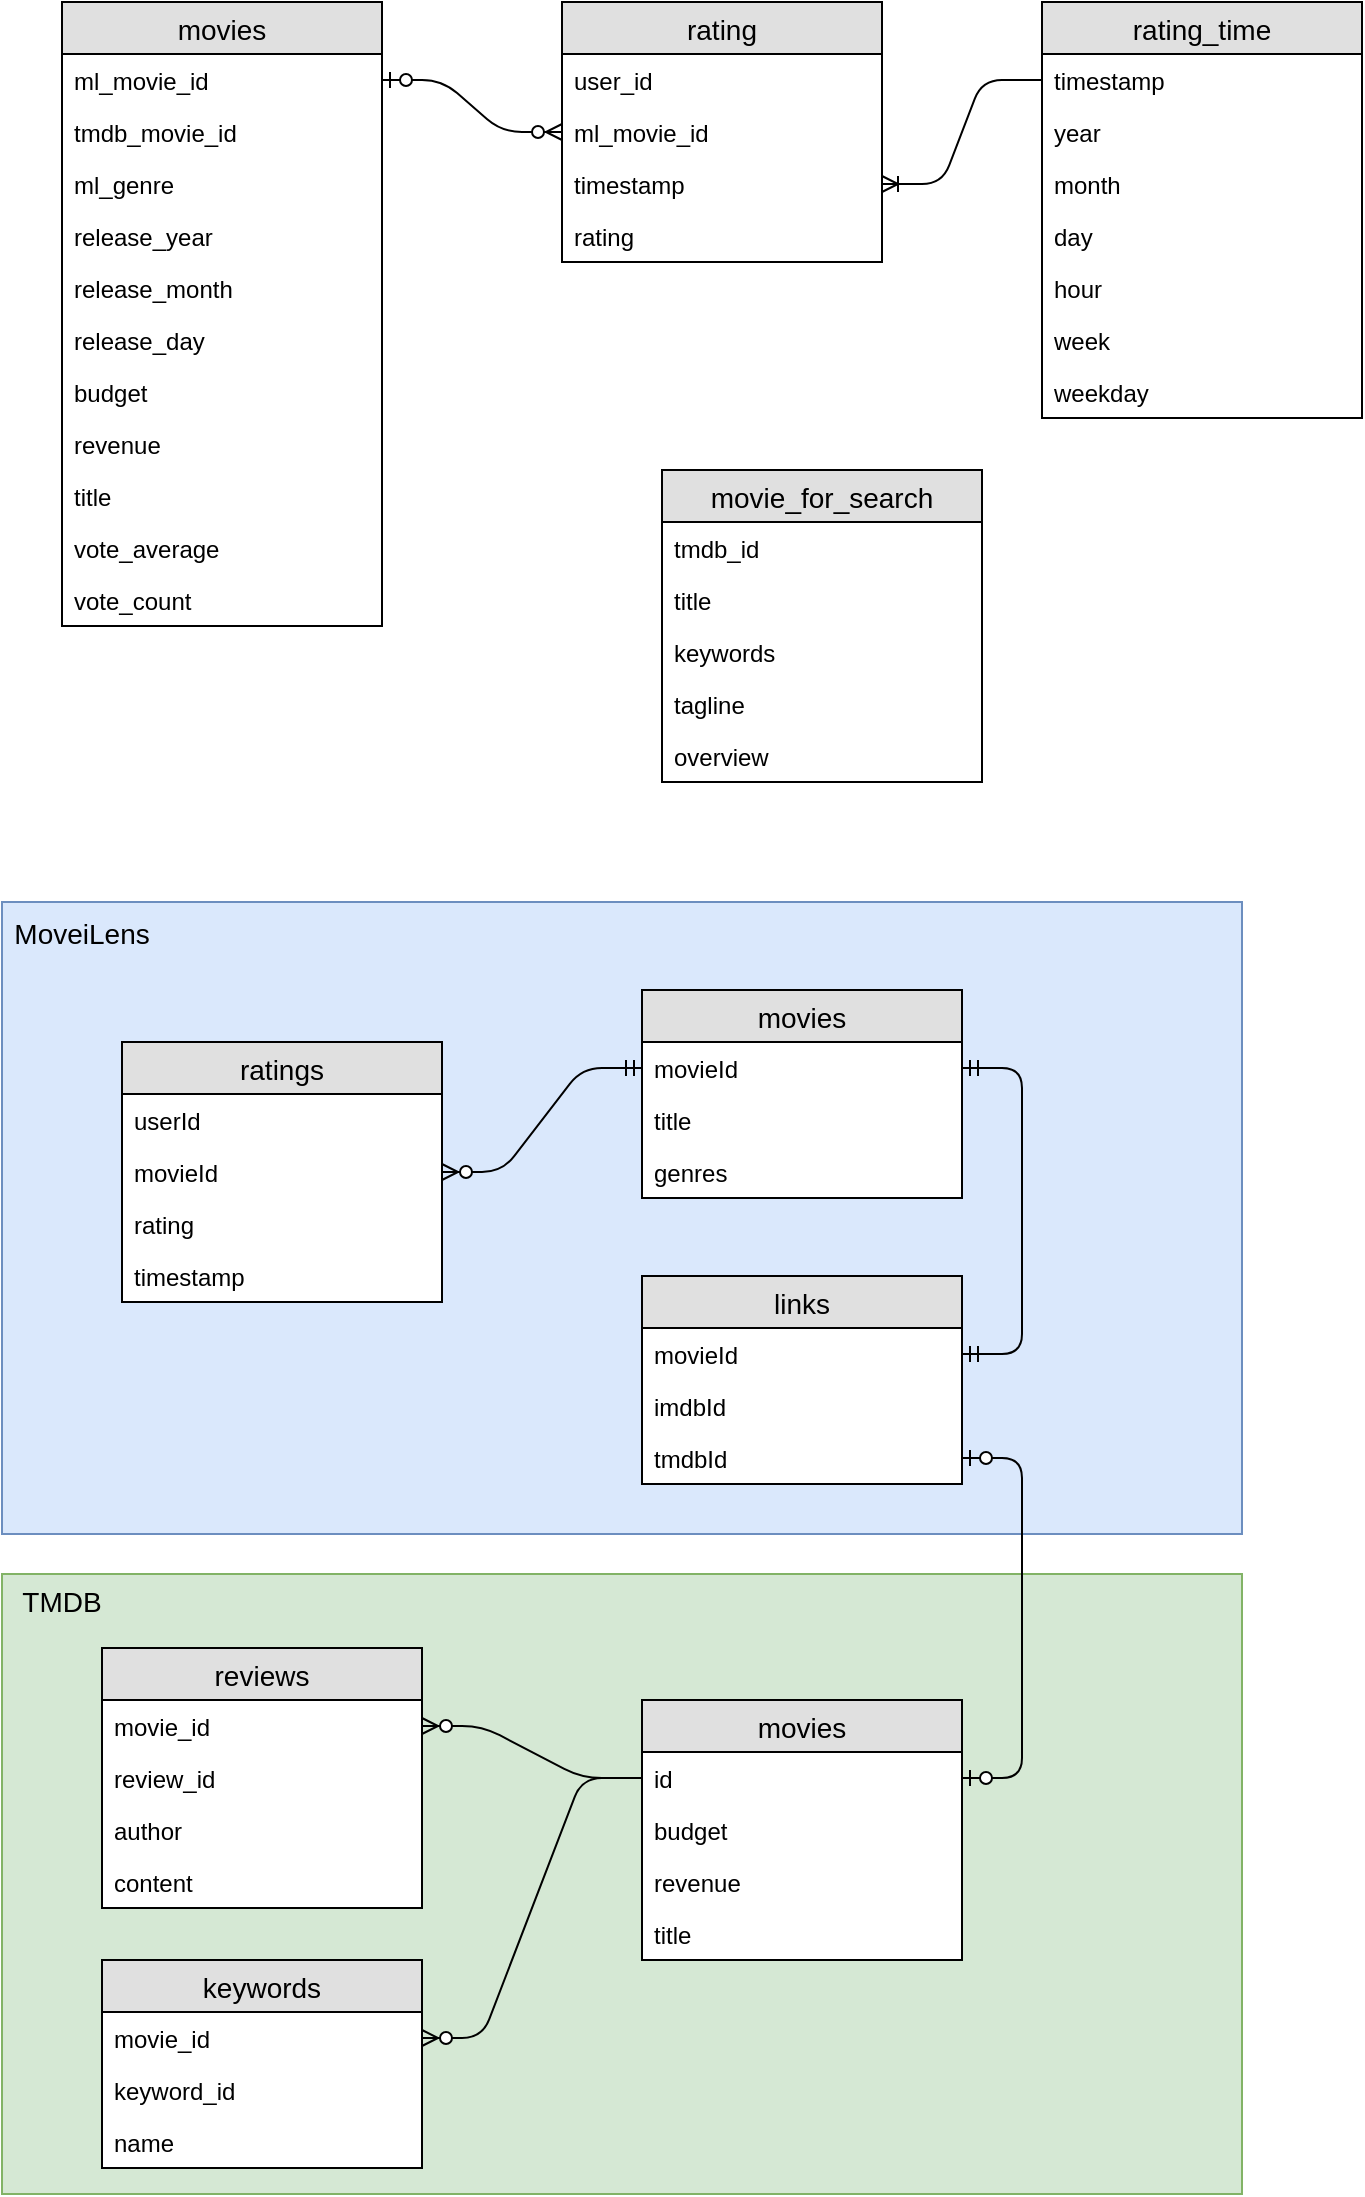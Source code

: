 <mxfile version="11.2.1" type="device" pages="1"><diagram id="GJH7PW45MP2WLFvVJAgB" name="ページ1"><mxGraphModel dx="909" dy="839" grid="1" gridSize="10" guides="1" tooltips="1" connect="1" arrows="1" fold="1" page="1" pageScale="1" pageWidth="827" pageHeight="1169" math="0" shadow="0"><root><mxCell id="0"/><mxCell id="1" parent="0"/><mxCell id="qJHUZTGAHWqMiHJH2TqZ-49" value="" style="rounded=0;whiteSpace=wrap;html=1;fillColor=#d5e8d4;strokeColor=#82b366;" vertex="1" parent="1"><mxGeometry x="110" y="800" width="620" height="310" as="geometry"/></mxCell><mxCell id="qJHUZTGAHWqMiHJH2TqZ-48" value="" style="rounded=0;whiteSpace=wrap;html=1;fillColor=#dae8fc;strokeColor=#6c8ebf;" vertex="1" parent="1"><mxGeometry x="110" y="464" width="620" height="316" as="geometry"/></mxCell><mxCell id="_FAJJKoTNs13FZvFLCww-1" value="rating" style="swimlane;fontStyle=0;childLayout=stackLayout;horizontal=1;startSize=26;fillColor=#e0e0e0;horizontalStack=0;resizeParent=1;resizeParentMax=0;resizeLast=0;collapsible=1;marginBottom=0;swimlaneFillColor=#ffffff;align=center;fontSize=14;" parent="1" vertex="1"><mxGeometry x="390" y="14" width="160" height="130" as="geometry"/></mxCell><mxCell id="_FAJJKoTNs13FZvFLCww-3" value="user_id" style="text;strokeColor=none;fillColor=none;spacingLeft=4;spacingRight=4;overflow=hidden;rotatable=0;points=[[0,0.5],[1,0.5]];portConstraint=eastwest;fontSize=12;" parent="_FAJJKoTNs13FZvFLCww-1" vertex="1"><mxGeometry y="26" width="160" height="26" as="geometry"/></mxCell><mxCell id="_FAJJKoTNs13FZvFLCww-4" value="ml_movie_id" style="text;strokeColor=none;fillColor=none;spacingLeft=4;spacingRight=4;overflow=hidden;rotatable=0;points=[[0,0.5],[1,0.5]];portConstraint=eastwest;fontSize=12;" parent="_FAJJKoTNs13FZvFLCww-1" vertex="1"><mxGeometry y="52" width="160" height="26" as="geometry"/></mxCell><mxCell id="qJHUZTGAHWqMiHJH2TqZ-52" value="timestamp" style="text;strokeColor=none;fillColor=none;spacingLeft=4;spacingRight=4;overflow=hidden;rotatable=0;points=[[0,0.5],[1,0.5]];portConstraint=eastwest;fontSize=12;" vertex="1" parent="_FAJJKoTNs13FZvFLCww-1"><mxGeometry y="78" width="160" height="26" as="geometry"/></mxCell><mxCell id="_FAJJKoTNs13FZvFLCww-2" value="rating" style="text;strokeColor=none;fillColor=none;spacingLeft=4;spacingRight=4;overflow=hidden;rotatable=0;points=[[0,0.5],[1,0.5]];portConstraint=eastwest;fontSize=12;" parent="_FAJJKoTNs13FZvFLCww-1" vertex="1"><mxGeometry y="104" width="160" height="26" as="geometry"/></mxCell><mxCell id="_FAJJKoTNs13FZvFLCww-21" value="movies" style="swimlane;fontStyle=0;childLayout=stackLayout;horizontal=1;startSize=26;fillColor=#e0e0e0;horizontalStack=0;resizeParent=1;resizeParentMax=0;resizeLast=0;collapsible=1;marginBottom=0;swimlaneFillColor=#ffffff;align=center;fontSize=14;" parent="1" vertex="1"><mxGeometry x="140" y="14" width="160" height="312" as="geometry"/></mxCell><mxCell id="_FAJJKoTNs13FZvFLCww-22" value="ml_movie_id" style="text;strokeColor=none;fillColor=none;spacingLeft=4;spacingRight=4;overflow=hidden;rotatable=0;points=[[0,0.5],[1,0.5]];portConstraint=eastwest;fontSize=12;" parent="_FAJJKoTNs13FZvFLCww-21" vertex="1"><mxGeometry y="26" width="160" height="26" as="geometry"/></mxCell><mxCell id="qJHUZTGAHWqMiHJH2TqZ-81" value="tmdb_movie_id" style="text;strokeColor=none;fillColor=none;spacingLeft=4;spacingRight=4;overflow=hidden;rotatable=0;points=[[0,0.5],[1,0.5]];portConstraint=eastwest;fontSize=12;" vertex="1" parent="_FAJJKoTNs13FZvFLCww-21"><mxGeometry y="52" width="160" height="26" as="geometry"/></mxCell><mxCell id="_FAJJKoTNs13FZvFLCww-23" value="ml_genre" style="text;strokeColor=none;fillColor=none;spacingLeft=4;spacingRight=4;overflow=hidden;rotatable=0;points=[[0,0.5],[1,0.5]];portConstraint=eastwest;fontSize=12;" parent="_FAJJKoTNs13FZvFLCww-21" vertex="1"><mxGeometry y="78" width="160" height="26" as="geometry"/></mxCell><mxCell id="qJHUZTGAHWqMiHJH2TqZ-58" value="release_year" style="text;strokeColor=none;fillColor=none;spacingLeft=4;spacingRight=4;overflow=hidden;rotatable=0;points=[[0,0.5],[1,0.5]];portConstraint=eastwest;fontSize=12;" vertex="1" parent="_FAJJKoTNs13FZvFLCww-21"><mxGeometry y="104" width="160" height="26" as="geometry"/></mxCell><mxCell id="_FAJJKoTNs13FZvFLCww-24" value="release_month" style="text;strokeColor=none;fillColor=none;spacingLeft=4;spacingRight=4;overflow=hidden;rotatable=0;points=[[0,0.5],[1,0.5]];portConstraint=eastwest;fontSize=12;" parent="_FAJJKoTNs13FZvFLCww-21" vertex="1"><mxGeometry y="130" width="160" height="26" as="geometry"/></mxCell><mxCell id="qJHUZTGAHWqMiHJH2TqZ-73" value="release_day" style="text;strokeColor=none;fillColor=none;spacingLeft=4;spacingRight=4;overflow=hidden;rotatable=0;points=[[0,0.5],[1,0.5]];portConstraint=eastwest;fontSize=12;" vertex="1" parent="_FAJJKoTNs13FZvFLCww-21"><mxGeometry y="156" width="160" height="26" as="geometry"/></mxCell><mxCell id="qJHUZTGAHWqMiHJH2TqZ-74" value="budget" style="text;strokeColor=none;fillColor=none;spacingLeft=4;spacingRight=4;overflow=hidden;rotatable=0;points=[[0,0.5],[1,0.5]];portConstraint=eastwest;fontSize=12;" vertex="1" parent="_FAJJKoTNs13FZvFLCww-21"><mxGeometry y="182" width="160" height="26" as="geometry"/></mxCell><mxCell id="qJHUZTGAHWqMiHJH2TqZ-75" value="revenue" style="text;strokeColor=none;fillColor=none;spacingLeft=4;spacingRight=4;overflow=hidden;rotatable=0;points=[[0,0.5],[1,0.5]];portConstraint=eastwest;fontSize=12;" vertex="1" parent="_FAJJKoTNs13FZvFLCww-21"><mxGeometry y="208" width="160" height="26" as="geometry"/></mxCell><mxCell id="qJHUZTGAHWqMiHJH2TqZ-76" value="title" style="text;strokeColor=none;fillColor=none;spacingLeft=4;spacingRight=4;overflow=hidden;rotatable=0;points=[[0,0.5],[1,0.5]];portConstraint=eastwest;fontSize=12;" vertex="1" parent="_FAJJKoTNs13FZvFLCww-21"><mxGeometry y="234" width="160" height="26" as="geometry"/></mxCell><mxCell id="qJHUZTGAHWqMiHJH2TqZ-85" value="vote_average" style="text;strokeColor=none;fillColor=none;spacingLeft=4;spacingRight=4;overflow=hidden;rotatable=0;points=[[0,0.5],[1,0.5]];portConstraint=eastwest;fontSize=12;" vertex="1" parent="_FAJJKoTNs13FZvFLCww-21"><mxGeometry y="260" width="160" height="26" as="geometry"/></mxCell><mxCell id="qJHUZTGAHWqMiHJH2TqZ-86" value="vote_count" style="text;strokeColor=none;fillColor=none;spacingLeft=4;spacingRight=4;overflow=hidden;rotatable=0;points=[[0,0.5],[1,0.5]];portConstraint=eastwest;fontSize=12;" vertex="1" parent="_FAJJKoTNs13FZvFLCww-21"><mxGeometry y="286" width="160" height="26" as="geometry"/></mxCell><mxCell id="qJHUZTGAHWqMiHJH2TqZ-1" value="movies" style="swimlane;fontStyle=0;childLayout=stackLayout;horizontal=1;startSize=26;fillColor=#e0e0e0;horizontalStack=0;resizeParent=1;resizeParentMax=0;resizeLast=0;collapsible=1;marginBottom=0;swimlaneFillColor=#ffffff;align=center;fontSize=14;" vertex="1" parent="1"><mxGeometry x="430" y="508" width="160" height="104" as="geometry"/></mxCell><mxCell id="qJHUZTGAHWqMiHJH2TqZ-2" value="movieId" style="text;strokeColor=none;fillColor=none;spacingLeft=4;spacingRight=4;overflow=hidden;rotatable=0;points=[[0,0.5],[1,0.5]];portConstraint=eastwest;fontSize=12;" vertex="1" parent="qJHUZTGAHWqMiHJH2TqZ-1"><mxGeometry y="26" width="160" height="26" as="geometry"/></mxCell><mxCell id="qJHUZTGAHWqMiHJH2TqZ-3" value="title" style="text;strokeColor=none;fillColor=none;spacingLeft=4;spacingRight=4;overflow=hidden;rotatable=0;points=[[0,0.5],[1,0.5]];portConstraint=eastwest;fontSize=12;" vertex="1" parent="qJHUZTGAHWqMiHJH2TqZ-1"><mxGeometry y="52" width="160" height="26" as="geometry"/></mxCell><mxCell id="qJHUZTGAHWqMiHJH2TqZ-4" value="genres" style="text;strokeColor=none;fillColor=none;spacingLeft=4;spacingRight=4;overflow=hidden;rotatable=0;points=[[0,0.5],[1,0.5]];portConstraint=eastwest;fontSize=12;" vertex="1" parent="qJHUZTGAHWqMiHJH2TqZ-1"><mxGeometry y="78" width="160" height="26" as="geometry"/></mxCell><mxCell id="qJHUZTGAHWqMiHJH2TqZ-5" value="links" style="swimlane;fontStyle=0;childLayout=stackLayout;horizontal=1;startSize=26;fillColor=#e0e0e0;horizontalStack=0;resizeParent=1;resizeParentMax=0;resizeLast=0;collapsible=1;marginBottom=0;swimlaneFillColor=#ffffff;align=center;fontSize=14;" vertex="1" parent="1"><mxGeometry x="430" y="651" width="160" height="104" as="geometry"/></mxCell><mxCell id="qJHUZTGAHWqMiHJH2TqZ-6" value="movieId" style="text;strokeColor=none;fillColor=none;spacingLeft=4;spacingRight=4;overflow=hidden;rotatable=0;points=[[0,0.5],[1,0.5]];portConstraint=eastwest;fontSize=12;" vertex="1" parent="qJHUZTGAHWqMiHJH2TqZ-5"><mxGeometry y="26" width="160" height="26" as="geometry"/></mxCell><mxCell id="qJHUZTGAHWqMiHJH2TqZ-7" value="imdbId" style="text;strokeColor=none;fillColor=none;spacingLeft=4;spacingRight=4;overflow=hidden;rotatable=0;points=[[0,0.5],[1,0.5]];portConstraint=eastwest;fontSize=12;" vertex="1" parent="qJHUZTGAHWqMiHJH2TqZ-5"><mxGeometry y="52" width="160" height="26" as="geometry"/></mxCell><mxCell id="qJHUZTGAHWqMiHJH2TqZ-8" value="tmdbId" style="text;strokeColor=none;fillColor=none;spacingLeft=4;spacingRight=4;overflow=hidden;rotatable=0;points=[[0,0.5],[1,0.5]];portConstraint=eastwest;fontSize=12;" vertex="1" parent="qJHUZTGAHWqMiHJH2TqZ-5"><mxGeometry y="78" width="160" height="26" as="geometry"/></mxCell><mxCell id="qJHUZTGAHWqMiHJH2TqZ-9" value="ratings" style="swimlane;fontStyle=0;childLayout=stackLayout;horizontal=1;startSize=26;fillColor=#e0e0e0;horizontalStack=0;resizeParent=1;resizeParentMax=0;resizeLast=0;collapsible=1;marginBottom=0;swimlaneFillColor=#ffffff;align=center;fontSize=14;" vertex="1" parent="1"><mxGeometry x="170" y="534" width="160" height="130" as="geometry"/></mxCell><mxCell id="qJHUZTGAHWqMiHJH2TqZ-10" value="userId" style="text;strokeColor=none;fillColor=none;spacingLeft=4;spacingRight=4;overflow=hidden;rotatable=0;points=[[0,0.5],[1,0.5]];portConstraint=eastwest;fontSize=12;" vertex="1" parent="qJHUZTGAHWqMiHJH2TqZ-9"><mxGeometry y="26" width="160" height="26" as="geometry"/></mxCell><mxCell id="qJHUZTGAHWqMiHJH2TqZ-11" value="movieId" style="text;strokeColor=none;fillColor=none;spacingLeft=4;spacingRight=4;overflow=hidden;rotatable=0;points=[[0,0.5],[1,0.5]];portConstraint=eastwest;fontSize=12;" vertex="1" parent="qJHUZTGAHWqMiHJH2TqZ-9"><mxGeometry y="52" width="160" height="26" as="geometry"/></mxCell><mxCell id="qJHUZTGAHWqMiHJH2TqZ-12" value="rating" style="text;strokeColor=none;fillColor=none;spacingLeft=4;spacingRight=4;overflow=hidden;rotatable=0;points=[[0,0.5],[1,0.5]];portConstraint=eastwest;fontSize=12;" vertex="1" parent="qJHUZTGAHWqMiHJH2TqZ-9"><mxGeometry y="78" width="160" height="26" as="geometry"/></mxCell><mxCell id="qJHUZTGAHWqMiHJH2TqZ-15" value="timestamp" style="text;strokeColor=none;fillColor=none;spacingLeft=4;spacingRight=4;overflow=hidden;rotatable=0;points=[[0,0.5],[1,0.5]];portConstraint=eastwest;fontSize=12;" vertex="1" parent="qJHUZTGAHWqMiHJH2TqZ-9"><mxGeometry y="104" width="160" height="26" as="geometry"/></mxCell><mxCell id="qJHUZTGAHWqMiHJH2TqZ-21" value="movies" style="swimlane;fontStyle=0;childLayout=stackLayout;horizontal=1;startSize=26;fillColor=#e0e0e0;horizontalStack=0;resizeParent=1;resizeParentMax=0;resizeLast=0;collapsible=1;marginBottom=0;swimlaneFillColor=#ffffff;align=center;fontSize=14;" vertex="1" parent="1"><mxGeometry x="430" y="863" width="160" height="130" as="geometry"/></mxCell><mxCell id="qJHUZTGAHWqMiHJH2TqZ-22" value="id" style="text;strokeColor=none;fillColor=none;spacingLeft=4;spacingRight=4;overflow=hidden;rotatable=0;points=[[0,0.5],[1,0.5]];portConstraint=eastwest;fontSize=12;" vertex="1" parent="qJHUZTGAHWqMiHJH2TqZ-21"><mxGeometry y="26" width="160" height="26" as="geometry"/></mxCell><mxCell id="qJHUZTGAHWqMiHJH2TqZ-23" value="budget" style="text;strokeColor=none;fillColor=none;spacingLeft=4;spacingRight=4;overflow=hidden;rotatable=0;points=[[0,0.5],[1,0.5]];portConstraint=eastwest;fontSize=12;" vertex="1" parent="qJHUZTGAHWqMiHJH2TqZ-21"><mxGeometry y="52" width="160" height="26" as="geometry"/></mxCell><mxCell id="qJHUZTGAHWqMiHJH2TqZ-24" value="revenue" style="text;strokeColor=none;fillColor=none;spacingLeft=4;spacingRight=4;overflow=hidden;rotatable=0;points=[[0,0.5],[1,0.5]];portConstraint=eastwest;fontSize=12;" vertex="1" parent="qJHUZTGAHWqMiHJH2TqZ-21"><mxGeometry y="78" width="160" height="26" as="geometry"/></mxCell><mxCell id="qJHUZTGAHWqMiHJH2TqZ-29" value="title" style="text;strokeColor=none;fillColor=none;spacingLeft=4;spacingRight=4;overflow=hidden;rotatable=0;points=[[0,0.5],[1,0.5]];portConstraint=eastwest;fontSize=12;" vertex="1" parent="qJHUZTGAHWqMiHJH2TqZ-21"><mxGeometry y="104" width="160" height="26" as="geometry"/></mxCell><mxCell id="qJHUZTGAHWqMiHJH2TqZ-25" value="reviews" style="swimlane;fontStyle=0;childLayout=stackLayout;horizontal=1;startSize=26;fillColor=#e0e0e0;horizontalStack=0;resizeParent=1;resizeParentMax=0;resizeLast=0;collapsible=1;marginBottom=0;swimlaneFillColor=#ffffff;align=center;fontSize=14;" vertex="1" parent="1"><mxGeometry x="160" y="837" width="160" height="130" as="geometry"/></mxCell><mxCell id="qJHUZTGAHWqMiHJH2TqZ-26" value="movie_id" style="text;strokeColor=none;fillColor=none;spacingLeft=4;spacingRight=4;overflow=hidden;rotatable=0;points=[[0,0.5],[1,0.5]];portConstraint=eastwest;fontSize=12;" vertex="1" parent="qJHUZTGAHWqMiHJH2TqZ-25"><mxGeometry y="26" width="160" height="26" as="geometry"/></mxCell><mxCell id="qJHUZTGAHWqMiHJH2TqZ-38" value="review_id" style="text;strokeColor=none;fillColor=none;spacingLeft=4;spacingRight=4;overflow=hidden;rotatable=0;points=[[0,0.5],[1,0.5]];portConstraint=eastwest;fontSize=12;" vertex="1" parent="qJHUZTGAHWqMiHJH2TqZ-25"><mxGeometry y="52" width="160" height="26" as="geometry"/></mxCell><mxCell id="qJHUZTGAHWqMiHJH2TqZ-27" value="author" style="text;strokeColor=none;fillColor=none;spacingLeft=4;spacingRight=4;overflow=hidden;rotatable=0;points=[[0,0.5],[1,0.5]];portConstraint=eastwest;fontSize=12;" vertex="1" parent="qJHUZTGAHWqMiHJH2TqZ-25"><mxGeometry y="78" width="160" height="26" as="geometry"/></mxCell><mxCell id="qJHUZTGAHWqMiHJH2TqZ-28" value="content" style="text;strokeColor=none;fillColor=none;spacingLeft=4;spacingRight=4;overflow=hidden;rotatable=0;points=[[0,0.5],[1,0.5]];portConstraint=eastwest;fontSize=12;" vertex="1" parent="qJHUZTGAHWqMiHJH2TqZ-25"><mxGeometry y="104" width="160" height="26" as="geometry"/></mxCell><mxCell id="qJHUZTGAHWqMiHJH2TqZ-34" value="keywords" style="swimlane;fontStyle=0;childLayout=stackLayout;horizontal=1;startSize=26;fillColor=#e0e0e0;horizontalStack=0;resizeParent=1;resizeParentMax=0;resizeLast=0;collapsible=1;marginBottom=0;swimlaneFillColor=#ffffff;align=center;fontSize=14;" vertex="1" parent="1"><mxGeometry x="160" y="993" width="160" height="104" as="geometry"/></mxCell><mxCell id="qJHUZTGAHWqMiHJH2TqZ-35" value="movie_id" style="text;strokeColor=none;fillColor=none;spacingLeft=4;spacingRight=4;overflow=hidden;rotatable=0;points=[[0,0.5],[1,0.5]];portConstraint=eastwest;fontSize=12;" vertex="1" parent="qJHUZTGAHWqMiHJH2TqZ-34"><mxGeometry y="26" width="160" height="26" as="geometry"/></mxCell><mxCell id="qJHUZTGAHWqMiHJH2TqZ-47" value="keyword_id" style="text;strokeColor=none;fillColor=none;spacingLeft=4;spacingRight=4;overflow=hidden;rotatable=0;points=[[0,0.5],[1,0.5]];portConstraint=eastwest;fontSize=12;" vertex="1" parent="qJHUZTGAHWqMiHJH2TqZ-34"><mxGeometry y="52" width="160" height="26" as="geometry"/></mxCell><mxCell id="qJHUZTGAHWqMiHJH2TqZ-36" value="name" style="text;strokeColor=none;fillColor=none;spacingLeft=4;spacingRight=4;overflow=hidden;rotatable=0;points=[[0,0.5],[1,0.5]];portConstraint=eastwest;fontSize=12;" vertex="1" parent="qJHUZTGAHWqMiHJH2TqZ-34"><mxGeometry y="78" width="160" height="26" as="geometry"/></mxCell><mxCell id="qJHUZTGAHWqMiHJH2TqZ-40" value="" style="edgeStyle=entityRelationEdgeStyle;fontSize=12;html=1;endArrow=ERmandOne;startArrow=ERmandOne;" edge="1" parent="1" source="qJHUZTGAHWqMiHJH2TqZ-2" target="qJHUZTGAHWqMiHJH2TqZ-6"><mxGeometry width="100" height="100" relative="1" as="geometry"><mxPoint x="360" y="784" as="sourcePoint"/><mxPoint x="460" y="684" as="targetPoint"/></mxGeometry></mxCell><mxCell id="qJHUZTGAHWqMiHJH2TqZ-43" value="" style="edgeStyle=entityRelationEdgeStyle;fontSize=12;html=1;endArrow=ERzeroToMany;startArrow=ERmandOne;" edge="1" parent="1" source="qJHUZTGAHWqMiHJH2TqZ-2" target="qJHUZTGAHWqMiHJH2TqZ-11"><mxGeometry width="100" height="100" relative="1" as="geometry"><mxPoint x="220" y="804" as="sourcePoint"/><mxPoint x="320" y="704" as="targetPoint"/></mxGeometry></mxCell><mxCell id="qJHUZTGAHWqMiHJH2TqZ-44" value="" style="edgeStyle=entityRelationEdgeStyle;fontSize=12;html=1;endArrow=ERzeroToOne;startArrow=ERzeroToOne;startFill=1;endFill=1;" edge="1" parent="1" source="qJHUZTGAHWqMiHJH2TqZ-22" target="qJHUZTGAHWqMiHJH2TqZ-8"><mxGeometry width="100" height="100" relative="1" as="geometry"><mxPoint x="670" y="864" as="sourcePoint"/><mxPoint x="640" y="804" as="targetPoint"/></mxGeometry></mxCell><mxCell id="qJHUZTGAHWqMiHJH2TqZ-45" value="" style="edgeStyle=entityRelationEdgeStyle;fontSize=12;html=1;endArrow=ERzeroToMany;endFill=1;" edge="1" parent="1" source="qJHUZTGAHWqMiHJH2TqZ-22" target="qJHUZTGAHWqMiHJH2TqZ-26"><mxGeometry width="100" height="100" relative="1" as="geometry"><mxPoint x="30" y="1344" as="sourcePoint"/><mxPoint x="130" y="1244" as="targetPoint"/></mxGeometry></mxCell><mxCell id="qJHUZTGAHWqMiHJH2TqZ-46" value="" style="edgeStyle=entityRelationEdgeStyle;fontSize=12;html=1;endArrow=ERzeroToMany;endFill=1;" edge="1" parent="1" source="qJHUZTGAHWqMiHJH2TqZ-22" target="qJHUZTGAHWqMiHJH2TqZ-35"><mxGeometry width="100" height="100" relative="1" as="geometry"><mxPoint x="60" y="1184" as="sourcePoint"/><mxPoint x="160" y="1084" as="targetPoint"/></mxGeometry></mxCell><mxCell id="qJHUZTGAHWqMiHJH2TqZ-50" value="MoveiLens" style="text;html=1;strokeColor=none;fillColor=none;align=center;verticalAlign=middle;whiteSpace=wrap;rounded=0;fontSize=14;" vertex="1" parent="1"><mxGeometry x="130" y="470" width="40" height="20" as="geometry"/></mxCell><mxCell id="qJHUZTGAHWqMiHJH2TqZ-51" value="TMDB" style="text;html=1;strokeColor=none;fillColor=none;align=center;verticalAlign=middle;whiteSpace=wrap;rounded=0;fontSize=14;" vertex="1" parent="1"><mxGeometry x="120" y="804" width="40" height="20" as="geometry"/></mxCell><mxCell id="qJHUZTGAHWqMiHJH2TqZ-59" value="rating_time" style="swimlane;fontStyle=0;childLayout=stackLayout;horizontal=1;startSize=26;fillColor=#e0e0e0;horizontalStack=0;resizeParent=1;resizeParentMax=0;resizeLast=0;collapsible=1;marginBottom=0;swimlaneFillColor=#ffffff;align=center;fontSize=14;" vertex="1" parent="1"><mxGeometry x="630" y="14" width="160" height="208" as="geometry"/></mxCell><mxCell id="qJHUZTGAHWqMiHJH2TqZ-60" value="timestamp" style="text;strokeColor=none;fillColor=none;spacingLeft=4;spacingRight=4;overflow=hidden;rotatable=0;points=[[0,0.5],[1,0.5]];portConstraint=eastwest;fontSize=12;" vertex="1" parent="qJHUZTGAHWqMiHJH2TqZ-59"><mxGeometry y="26" width="160" height="26" as="geometry"/></mxCell><mxCell id="qJHUZTGAHWqMiHJH2TqZ-61" value="year" style="text;strokeColor=none;fillColor=none;spacingLeft=4;spacingRight=4;overflow=hidden;rotatable=0;points=[[0,0.5],[1,0.5]];portConstraint=eastwest;fontSize=12;" vertex="1" parent="qJHUZTGAHWqMiHJH2TqZ-59"><mxGeometry y="52" width="160" height="26" as="geometry"/></mxCell><mxCell id="qJHUZTGAHWqMiHJH2TqZ-62" value="month" style="text;strokeColor=none;fillColor=none;spacingLeft=4;spacingRight=4;overflow=hidden;rotatable=0;points=[[0,0.5],[1,0.5]];portConstraint=eastwest;fontSize=12;" vertex="1" parent="qJHUZTGAHWqMiHJH2TqZ-59"><mxGeometry y="78" width="160" height="26" as="geometry"/></mxCell><mxCell id="qJHUZTGAHWqMiHJH2TqZ-63" value="day" style="text;strokeColor=none;fillColor=none;spacingLeft=4;spacingRight=4;overflow=hidden;rotatable=0;points=[[0,0.5],[1,0.5]];portConstraint=eastwest;fontSize=12;" vertex="1" parent="qJHUZTGAHWqMiHJH2TqZ-59"><mxGeometry y="104" width="160" height="26" as="geometry"/></mxCell><mxCell id="qJHUZTGAHWqMiHJH2TqZ-94" value="hour" style="text;strokeColor=none;fillColor=none;spacingLeft=4;spacingRight=4;overflow=hidden;rotatable=0;points=[[0,0.5],[1,0.5]];portConstraint=eastwest;fontSize=12;" vertex="1" parent="qJHUZTGAHWqMiHJH2TqZ-59"><mxGeometry y="130" width="160" height="26" as="geometry"/></mxCell><mxCell id="qJHUZTGAHWqMiHJH2TqZ-64" value="week" style="text;strokeColor=none;fillColor=none;spacingLeft=4;spacingRight=4;overflow=hidden;rotatable=0;points=[[0,0.5],[1,0.5]];portConstraint=eastwest;fontSize=12;" vertex="1" parent="qJHUZTGAHWqMiHJH2TqZ-59"><mxGeometry y="156" width="160" height="26" as="geometry"/></mxCell><mxCell id="qJHUZTGAHWqMiHJH2TqZ-65" value="weekday" style="text;strokeColor=none;fillColor=none;spacingLeft=4;spacingRight=4;overflow=hidden;rotatable=0;points=[[0,0.5],[1,0.5]];portConstraint=eastwest;fontSize=12;" vertex="1" parent="qJHUZTGAHWqMiHJH2TqZ-59"><mxGeometry y="182" width="160" height="26" as="geometry"/></mxCell><mxCell id="qJHUZTGAHWqMiHJH2TqZ-80" value="" style="edgeStyle=entityRelationEdgeStyle;fontSize=12;html=1;endArrow=ERoneToMany;endFill=0;" edge="1" parent="1" source="qJHUZTGAHWqMiHJH2TqZ-60" target="qJHUZTGAHWqMiHJH2TqZ-52"><mxGeometry width="100" height="100" relative="1" as="geometry"><mxPoint x="500" y="440" as="sourcePoint"/><mxPoint x="600" y="340" as="targetPoint"/></mxGeometry></mxCell><mxCell id="qJHUZTGAHWqMiHJH2TqZ-82" value="" style="edgeStyle=entityRelationEdgeStyle;fontSize=12;html=1;endArrow=ERzeroToMany;endFill=1;startArrow=ERzeroToOne;startFill=1;" edge="1" parent="1" source="_FAJJKoTNs13FZvFLCww-22" target="_FAJJKoTNs13FZvFLCww-4"><mxGeometry width="100" height="100" relative="1" as="geometry"><mxPoint x="520" y="370" as="sourcePoint"/><mxPoint x="620" y="270" as="targetPoint"/></mxGeometry></mxCell><mxCell id="qJHUZTGAHWqMiHJH2TqZ-87" value="movie_for_search" style="swimlane;fontStyle=0;childLayout=stackLayout;horizontal=1;startSize=26;fillColor=#e0e0e0;horizontalStack=0;resizeParent=1;resizeParentMax=0;resizeLast=0;collapsible=1;marginBottom=0;swimlaneFillColor=#ffffff;align=center;fontSize=14;" vertex="1" parent="1"><mxGeometry x="440" y="248" width="160" height="156" as="geometry"/></mxCell><mxCell id="qJHUZTGAHWqMiHJH2TqZ-88" value="tmdb_id" style="text;strokeColor=none;fillColor=none;spacingLeft=4;spacingRight=4;overflow=hidden;rotatable=0;points=[[0,0.5],[1,0.5]];portConstraint=eastwest;fontSize=12;" vertex="1" parent="qJHUZTGAHWqMiHJH2TqZ-87"><mxGeometry y="26" width="160" height="26" as="geometry"/></mxCell><mxCell id="qJHUZTGAHWqMiHJH2TqZ-89" value="title" style="text;strokeColor=none;fillColor=none;spacingLeft=4;spacingRight=4;overflow=hidden;rotatable=0;points=[[0,0.5],[1,0.5]];portConstraint=eastwest;fontSize=12;" vertex="1" parent="qJHUZTGAHWqMiHJH2TqZ-87"><mxGeometry y="52" width="160" height="26" as="geometry"/></mxCell><mxCell id="qJHUZTGAHWqMiHJH2TqZ-90" value="keywords" style="text;strokeColor=none;fillColor=none;spacingLeft=4;spacingRight=4;overflow=hidden;rotatable=0;points=[[0,0.5],[1,0.5]];portConstraint=eastwest;fontSize=12;" vertex="1" parent="qJHUZTGAHWqMiHJH2TqZ-87"><mxGeometry y="78" width="160" height="26" as="geometry"/></mxCell><mxCell id="qJHUZTGAHWqMiHJH2TqZ-91" value="tagline" style="text;strokeColor=none;fillColor=none;spacingLeft=4;spacingRight=4;overflow=hidden;rotatable=0;points=[[0,0.5],[1,0.5]];portConstraint=eastwest;fontSize=12;" vertex="1" parent="qJHUZTGAHWqMiHJH2TqZ-87"><mxGeometry y="104" width="160" height="26" as="geometry"/></mxCell><mxCell id="qJHUZTGAHWqMiHJH2TqZ-93" value="overview" style="text;strokeColor=none;fillColor=none;spacingLeft=4;spacingRight=4;overflow=hidden;rotatable=0;points=[[0,0.5],[1,0.5]];portConstraint=eastwest;fontSize=12;" vertex="1" parent="qJHUZTGAHWqMiHJH2TqZ-87"><mxGeometry y="130" width="160" height="26" as="geometry"/></mxCell></root></mxGraphModel></diagram></mxfile>